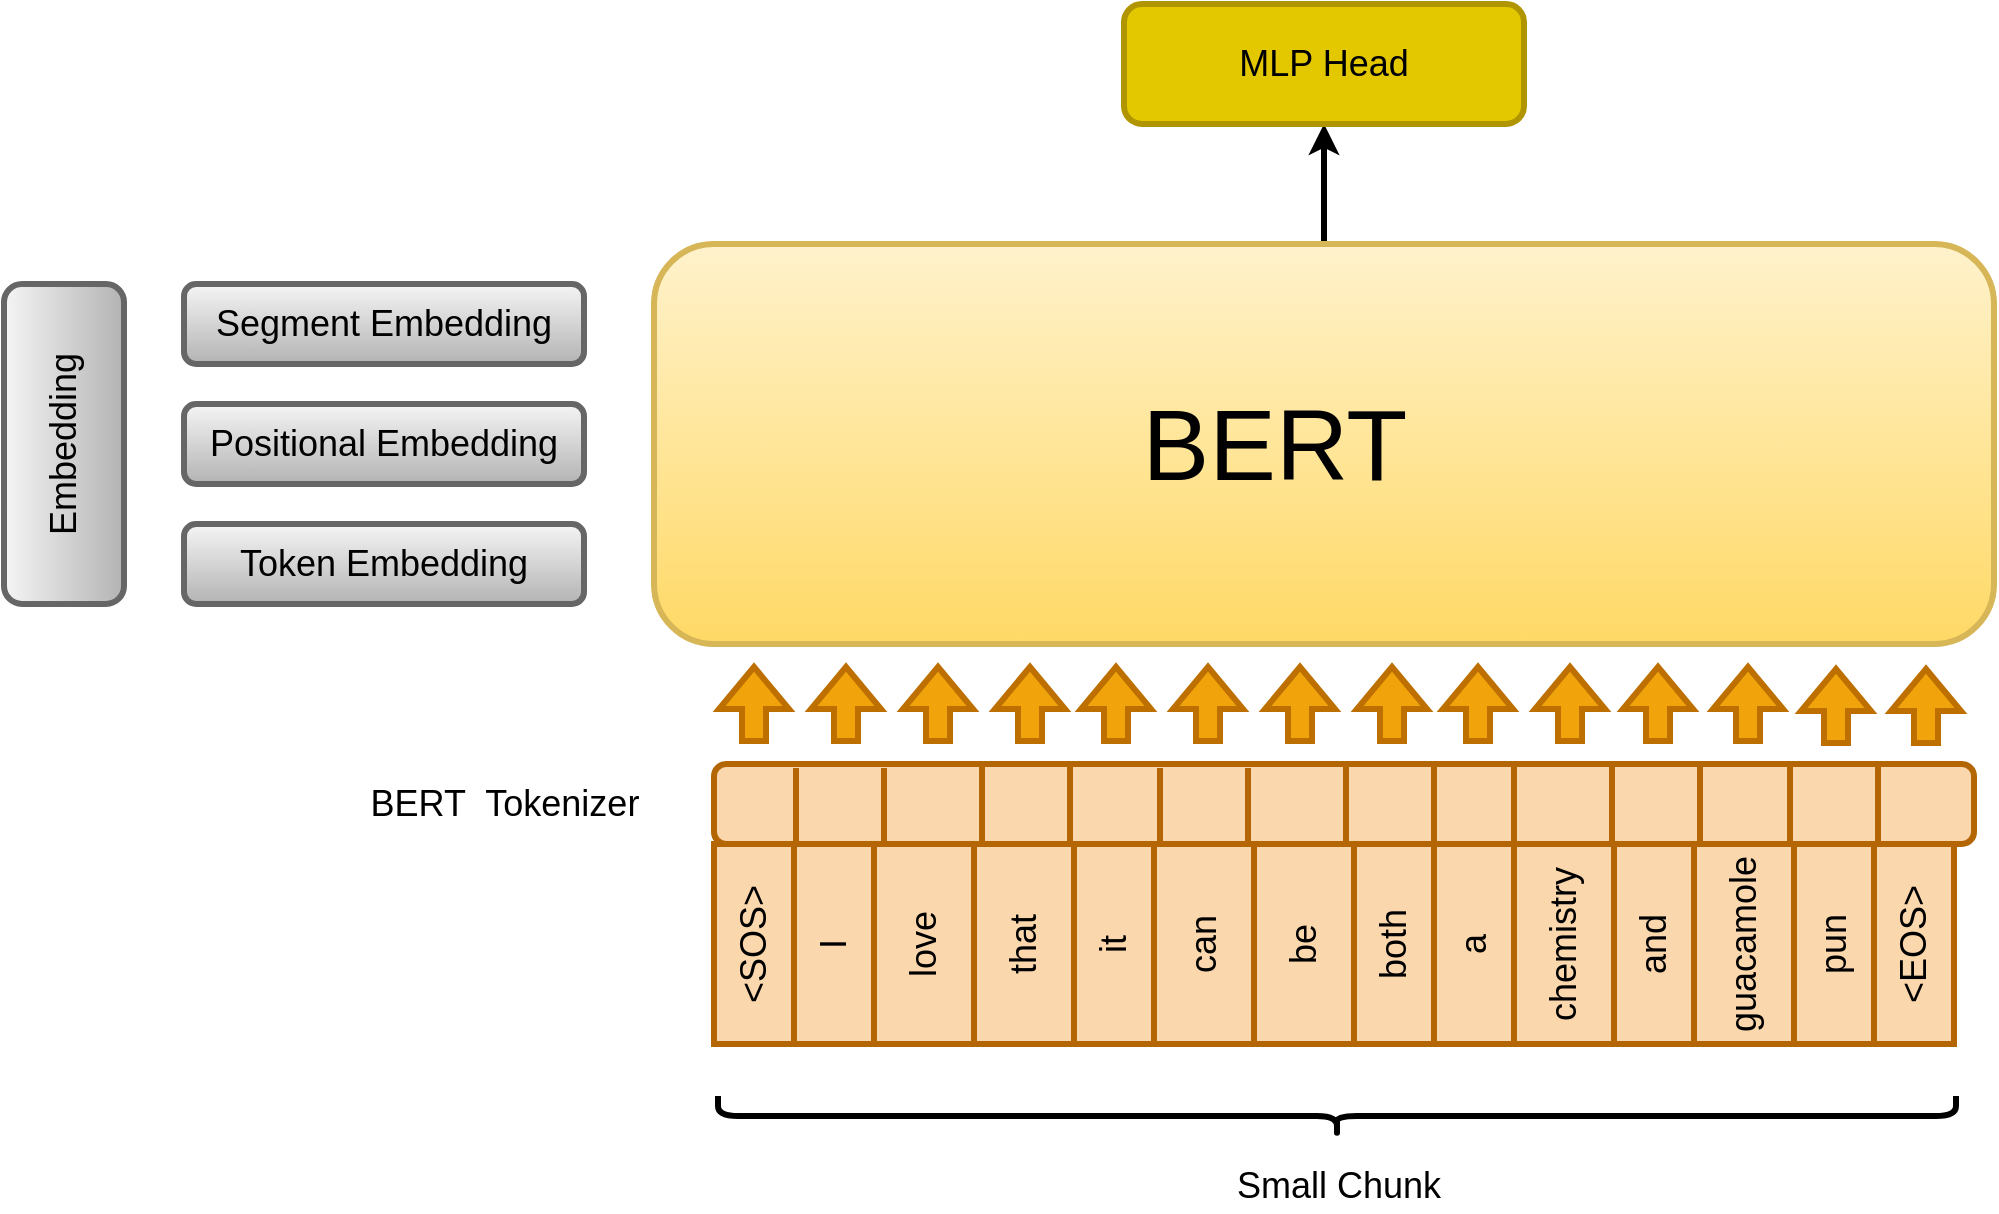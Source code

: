 <mxfile version="16.6.4"><diagram id="hLV6L4bRtVFhmaifNxtE" name="Page-1"><mxGraphModel dx="1750" dy="793" grid="0" gridSize="10" guides="1" tooltips="1" connect="1" arrows="1" fold="1" page="0" pageScale="1" pageWidth="850" pageHeight="1100" math="0" shadow="0"><root><mxCell id="0"/><mxCell id="1" parent="0"/><mxCell id="tuh830ooa7u7tq0ro3K7-64" style="edgeStyle=orthogonalEdgeStyle;rounded=0;orthogonalLoop=1;jettySize=auto;html=1;entryX=0.5;entryY=1;entryDx=0;entryDy=0;fontSize=18;strokeWidth=3;" edge="1" parent="1" source="tuh830ooa7u7tq0ro3K7-1" target="tuh830ooa7u7tq0ro3K7-63"><mxGeometry relative="1" as="geometry"/></mxCell><mxCell id="tuh830ooa7u7tq0ro3K7-1" value="" style="rounded=1;whiteSpace=wrap;html=1;strokeWidth=3;fillColor=#fff2cc;strokeColor=#d6b656;gradientColor=#ffd966;" vertex="1" parent="1"><mxGeometry x="120" y="160" width="670" height="200" as="geometry"/></mxCell><mxCell id="tuh830ooa7u7tq0ro3K7-2" value="&lt;font style=&quot;font-size: 18px&quot;&gt;Token Embedding&lt;/font&gt;" style="rounded=1;whiteSpace=wrap;html=1;strokeWidth=3;fillColor=#f5f5f5;gradientColor=#b3b3b3;strokeColor=#666666;" vertex="1" parent="1"><mxGeometry x="-115" y="300" width="200" height="40" as="geometry"/></mxCell><mxCell id="tuh830ooa7u7tq0ro3K7-3" value="&lt;font style=&quot;font-size: 18px&quot;&gt;Positional Embedding&lt;/font&gt;" style="rounded=1;whiteSpace=wrap;html=1;strokeWidth=3;fillColor=#f5f5f5;gradientColor=#b3b3b3;strokeColor=#666666;" vertex="1" parent="1"><mxGeometry x="-115" y="240" width="200" height="40" as="geometry"/></mxCell><mxCell id="tuh830ooa7u7tq0ro3K7-4" value="&lt;font style=&quot;font-size: 18px&quot;&gt;Segment Embedding&lt;/font&gt;" style="rounded=1;whiteSpace=wrap;html=1;strokeWidth=3;fillColor=#f5f5f5;gradientColor=#b3b3b3;strokeColor=#666666;" vertex="1" parent="1"><mxGeometry x="-115" y="180" width="200" height="40" as="geometry"/></mxCell><mxCell id="tuh830ooa7u7tq0ro3K7-5" value="&lt;font style=&quot;font-size: 50px&quot;&gt;BERT&lt;/font&gt;" style="text;html=1;align=center;verticalAlign=middle;resizable=0;points=[];autosize=1;strokeColor=none;fillColor=none;fontSize=18;" vertex="1" parent="1"><mxGeometry x="355" y="245" width="150" height="30" as="geometry"/></mxCell><mxCell id="tuh830ooa7u7tq0ro3K7-12" value="&lt;font style=&quot;font-size: 18px&quot;&gt;Embedding&lt;/font&gt;" style="rounded=1;whiteSpace=wrap;html=1;fontSize=18;strokeWidth=3;rotation=-90;fillColor=#f5f5f5;gradientColor=#b3b3b3;strokeColor=#666666;" vertex="1" parent="1"><mxGeometry x="-255" y="230" width="160" height="60" as="geometry"/></mxCell><mxCell id="tuh830ooa7u7tq0ro3K7-13" value="" style="rounded=1;whiteSpace=wrap;html=1;fontSize=18;strokeWidth=3;fillColor=#fad7ac;strokeColor=#b46504;" vertex="1" parent="1"><mxGeometry x="150" y="420" width="630" height="40" as="geometry"/></mxCell><mxCell id="tuh830ooa7u7tq0ro3K7-14" value="" style="shape=flexArrow;endArrow=classic;html=1;rounded=0;fontSize=18;strokeWidth=3;fillColor=#f0a30a;strokeColor=#BD7000;" edge="1" parent="1"><mxGeometry width="50" height="50" relative="1" as="geometry"><mxPoint x="170" y="410" as="sourcePoint"/><mxPoint x="170" y="370" as="targetPoint"/></mxGeometry></mxCell><mxCell id="tuh830ooa7u7tq0ro3K7-15" value="" style="shape=flexArrow;endArrow=classic;html=1;rounded=0;fontSize=18;strokeWidth=3;fillColor=#f0a30a;strokeColor=#BD7000;" edge="1" parent="1"><mxGeometry width="50" height="50" relative="1" as="geometry"><mxPoint x="216" y="410" as="sourcePoint"/><mxPoint x="216" y="370" as="targetPoint"/></mxGeometry></mxCell><mxCell id="tuh830ooa7u7tq0ro3K7-16" value="" style="shape=flexArrow;endArrow=classic;html=1;rounded=0;fontSize=18;strokeWidth=3;fillColor=#f0a30a;strokeColor=#BD7000;" edge="1" parent="1"><mxGeometry width="50" height="50" relative="1" as="geometry"><mxPoint x="262" y="410" as="sourcePoint"/><mxPoint x="262" y="370" as="targetPoint"/></mxGeometry></mxCell><mxCell id="tuh830ooa7u7tq0ro3K7-17" value="" style="shape=flexArrow;endArrow=classic;html=1;rounded=0;fontSize=18;strokeWidth=3;fillColor=#f0a30a;strokeColor=#BD7000;" edge="1" parent="1"><mxGeometry width="50" height="50" relative="1" as="geometry"><mxPoint x="308" y="410" as="sourcePoint"/><mxPoint x="308" y="370" as="targetPoint"/></mxGeometry></mxCell><mxCell id="tuh830ooa7u7tq0ro3K7-18" value="" style="shape=flexArrow;endArrow=classic;html=1;rounded=0;fontSize=18;strokeWidth=3;fillColor=#f0a30a;strokeColor=#BD7000;" edge="1" parent="1"><mxGeometry width="50" height="50" relative="1" as="geometry"><mxPoint x="351" y="410" as="sourcePoint"/><mxPoint x="351" y="370" as="targetPoint"/></mxGeometry></mxCell><mxCell id="tuh830ooa7u7tq0ro3K7-19" value="" style="shape=flexArrow;endArrow=classic;html=1;rounded=0;fontSize=18;strokeWidth=3;fillColor=#f0a30a;strokeColor=#BD7000;" edge="1" parent="1"><mxGeometry width="50" height="50" relative="1" as="geometry"><mxPoint x="397" y="410" as="sourcePoint"/><mxPoint x="397" y="370" as="targetPoint"/></mxGeometry></mxCell><mxCell id="tuh830ooa7u7tq0ro3K7-20" value="" style="shape=flexArrow;endArrow=classic;html=1;rounded=0;fontSize=18;strokeWidth=3;fillColor=#f0a30a;strokeColor=#BD7000;" edge="1" parent="1"><mxGeometry width="50" height="50" relative="1" as="geometry"><mxPoint x="443" y="410" as="sourcePoint"/><mxPoint x="443" y="370" as="targetPoint"/></mxGeometry></mxCell><mxCell id="tuh830ooa7u7tq0ro3K7-21" value="" style="shape=flexArrow;endArrow=classic;html=1;rounded=0;fontSize=18;strokeWidth=3;fillColor=#f0a30a;strokeColor=#BD7000;" edge="1" parent="1"><mxGeometry width="50" height="50" relative="1" as="geometry"><mxPoint x="489" y="410" as="sourcePoint"/><mxPoint x="489" y="370" as="targetPoint"/></mxGeometry></mxCell><mxCell id="tuh830ooa7u7tq0ro3K7-22" value="" style="shape=flexArrow;endArrow=classic;html=1;rounded=0;fontSize=18;strokeWidth=3;fillColor=#f0a30a;strokeColor=#BD7000;" edge="1" parent="1"><mxGeometry width="50" height="50" relative="1" as="geometry"><mxPoint x="532" y="410" as="sourcePoint"/><mxPoint x="532" y="370" as="targetPoint"/></mxGeometry></mxCell><mxCell id="tuh830ooa7u7tq0ro3K7-23" value="" style="shape=flexArrow;endArrow=classic;html=1;rounded=0;fontSize=18;strokeWidth=3;fillColor=#f0a30a;strokeColor=#BD7000;" edge="1" parent="1"><mxGeometry width="50" height="50" relative="1" as="geometry"><mxPoint x="578" y="410" as="sourcePoint"/><mxPoint x="578" y="370" as="targetPoint"/></mxGeometry></mxCell><mxCell id="tuh830ooa7u7tq0ro3K7-24" value="" style="shape=flexArrow;endArrow=classic;html=1;rounded=0;fontSize=18;strokeWidth=3;fillColor=#f0a30a;strokeColor=#BD7000;" edge="1" parent="1"><mxGeometry width="50" height="50" relative="1" as="geometry"><mxPoint x="622" y="410" as="sourcePoint"/><mxPoint x="622" y="370" as="targetPoint"/></mxGeometry></mxCell><mxCell id="tuh830ooa7u7tq0ro3K7-25" value="" style="shape=flexArrow;endArrow=classic;html=1;rounded=0;fontSize=18;strokeWidth=3;fillColor=#f0a30a;strokeColor=#BD7000;" edge="1" parent="1"><mxGeometry width="50" height="50" relative="1" as="geometry"><mxPoint x="667" y="410" as="sourcePoint"/><mxPoint x="667" y="370" as="targetPoint"/></mxGeometry></mxCell><mxCell id="tuh830ooa7u7tq0ro3K7-29" value="" style="shape=flexArrow;endArrow=classic;html=1;rounded=0;fontSize=18;strokeWidth=3;fillColor=#f0a30a;strokeColor=#BD7000;" edge="1" parent="1"><mxGeometry width="50" height="50" relative="1" as="geometry"><mxPoint x="711" y="411" as="sourcePoint"/><mxPoint x="711" y="371" as="targetPoint"/></mxGeometry></mxCell><mxCell id="tuh830ooa7u7tq0ro3K7-30" value="" style="shape=flexArrow;endArrow=classic;html=1;rounded=0;fontSize=18;strokeWidth=3;fillColor=#f0a30a;strokeColor=#BD7000;" edge="1" parent="1"><mxGeometry width="50" height="50" relative="1" as="geometry"><mxPoint x="756" y="411" as="sourcePoint"/><mxPoint x="756" y="371" as="targetPoint"/></mxGeometry></mxCell><mxCell id="tuh830ooa7u7tq0ro3K7-31" value="" style="endArrow=none;html=1;rounded=0;fontSize=18;strokeWidth=3;fillColor=#fad7ac;strokeColor=#b46504;" edge="1" parent="1"><mxGeometry width="50" height="50" relative="1" as="geometry"><mxPoint x="191" y="461" as="sourcePoint"/><mxPoint x="191" y="422" as="targetPoint"/></mxGeometry></mxCell><mxCell id="tuh830ooa7u7tq0ro3K7-32" value="" style="endArrow=none;html=1;rounded=0;fontSize=18;strokeWidth=3;fillColor=#fad7ac;strokeColor=#b46504;" edge="1" parent="1"><mxGeometry width="50" height="50" relative="1" as="geometry"><mxPoint x="235" y="461" as="sourcePoint"/><mxPoint x="235" y="422" as="targetPoint"/></mxGeometry></mxCell><mxCell id="tuh830ooa7u7tq0ro3K7-33" value="" style="endArrow=none;html=1;rounded=0;fontSize=18;strokeWidth=3;fillColor=#fad7ac;strokeColor=#b46504;" edge="1" parent="1"><mxGeometry width="50" height="50" relative="1" as="geometry"><mxPoint x="284" y="460" as="sourcePoint"/><mxPoint x="284" y="421" as="targetPoint"/></mxGeometry></mxCell><mxCell id="tuh830ooa7u7tq0ro3K7-34" value="" style="endArrow=none;html=1;rounded=0;fontSize=18;strokeWidth=3;fillColor=#fad7ac;strokeColor=#b46504;" edge="1" parent="1"><mxGeometry width="50" height="50" relative="1" as="geometry"><mxPoint x="328" y="460" as="sourcePoint"/><mxPoint x="328" y="421" as="targetPoint"/></mxGeometry></mxCell><mxCell id="tuh830ooa7u7tq0ro3K7-35" value="" style="endArrow=none;html=1;rounded=0;fontSize=18;strokeWidth=3;fillColor=#fad7ac;strokeColor=#b46504;" edge="1" parent="1"><mxGeometry width="50" height="50" relative="1" as="geometry"><mxPoint x="373" y="461" as="sourcePoint"/><mxPoint x="373" y="422" as="targetPoint"/></mxGeometry></mxCell><mxCell id="tuh830ooa7u7tq0ro3K7-36" value="" style="endArrow=none;html=1;rounded=0;fontSize=18;strokeWidth=3;fillColor=#fad7ac;strokeColor=#b46504;" edge="1" parent="1"><mxGeometry width="50" height="50" relative="1" as="geometry"><mxPoint x="417" y="461" as="sourcePoint"/><mxPoint x="417" y="422" as="targetPoint"/></mxGeometry></mxCell><mxCell id="tuh830ooa7u7tq0ro3K7-37" value="" style="endArrow=none;html=1;rounded=0;fontSize=18;strokeWidth=3;fillColor=#fad7ac;strokeColor=#b46504;" edge="1" parent="1"><mxGeometry width="50" height="50" relative="1" as="geometry"><mxPoint x="466" y="460" as="sourcePoint"/><mxPoint x="466" y="421" as="targetPoint"/></mxGeometry></mxCell><mxCell id="tuh830ooa7u7tq0ro3K7-38" value="" style="endArrow=none;html=1;rounded=0;fontSize=18;strokeWidth=3;fillColor=#fad7ac;strokeColor=#b46504;" edge="1" parent="1"><mxGeometry width="50" height="50" relative="1" as="geometry"><mxPoint x="510" y="460" as="sourcePoint"/><mxPoint x="510" y="421" as="targetPoint"/></mxGeometry></mxCell><mxCell id="tuh830ooa7u7tq0ro3K7-39" value="" style="endArrow=none;html=1;rounded=0;fontSize=18;strokeWidth=3;fillColor=#fad7ac;strokeColor=#b46504;" edge="1" parent="1"><mxGeometry width="50" height="50" relative="1" as="geometry"><mxPoint x="550" y="460" as="sourcePoint"/><mxPoint x="550" y="421" as="targetPoint"/></mxGeometry></mxCell><mxCell id="tuh830ooa7u7tq0ro3K7-40" value="" style="endArrow=none;html=1;rounded=0;fontSize=18;strokeWidth=3;fillColor=#fad7ac;strokeColor=#b46504;" edge="1" parent="1"><mxGeometry width="50" height="50" relative="1" as="geometry"><mxPoint x="599" y="459" as="sourcePoint"/><mxPoint x="599" y="420" as="targetPoint"/></mxGeometry></mxCell><mxCell id="tuh830ooa7u7tq0ro3K7-41" value="" style="endArrow=none;html=1;rounded=0;fontSize=18;strokeWidth=3;fillColor=#fad7ac;strokeColor=#b46504;" edge="1" parent="1"><mxGeometry width="50" height="50" relative="1" as="geometry"><mxPoint x="643" y="459" as="sourcePoint"/><mxPoint x="643" y="420" as="targetPoint"/></mxGeometry></mxCell><mxCell id="tuh830ooa7u7tq0ro3K7-42" value="" style="endArrow=none;html=1;rounded=0;fontSize=18;strokeWidth=3;fillColor=#fad7ac;strokeColor=#b46504;" edge="1" parent="1"><mxGeometry width="50" height="50" relative="1" as="geometry"><mxPoint x="688" y="460" as="sourcePoint"/><mxPoint x="688" y="421" as="targetPoint"/></mxGeometry></mxCell><mxCell id="tuh830ooa7u7tq0ro3K7-43" value="" style="endArrow=none;html=1;rounded=0;fontSize=18;strokeWidth=3;fillColor=#fad7ac;strokeColor=#b46504;" edge="1" parent="1"><mxGeometry width="50" height="50" relative="1" as="geometry"><mxPoint x="732" y="460" as="sourcePoint"/><mxPoint x="732" y="421" as="targetPoint"/></mxGeometry></mxCell><mxCell id="tuh830ooa7u7tq0ro3K7-48" value="love" style="rounded=0;whiteSpace=wrap;html=1;fontSize=18;strokeWidth=3;rotation=-90;fillColor=#fad7ac;strokeColor=#b46504;" vertex="1" parent="1"><mxGeometry x="205" y="485" width="100" height="50" as="geometry"/></mxCell><mxCell id="tuh830ooa7u7tq0ro3K7-49" value="that" style="rounded=0;whiteSpace=wrap;html=1;fontSize=18;strokeWidth=3;rotation=-90;fillColor=#fad7ac;strokeColor=#b46504;" vertex="1" parent="1"><mxGeometry x="255" y="485" width="100" height="50" as="geometry"/></mxCell><mxCell id="tuh830ooa7u7tq0ro3K7-50" value="it" style="rounded=0;whiteSpace=wrap;html=1;fontSize=18;strokeWidth=3;rotation=-90;fillColor=#fad7ac;strokeColor=#b46504;" vertex="1" parent="1"><mxGeometry x="300" y="490" width="100" height="40" as="geometry"/></mxCell><mxCell id="tuh830ooa7u7tq0ro3K7-51" value="can" style="rounded=0;whiteSpace=wrap;html=1;fontSize=18;strokeWidth=3;rotation=-90;fillColor=#fad7ac;strokeColor=#b46504;" vertex="1" parent="1"><mxGeometry x="345" y="485" width="100" height="50" as="geometry"/></mxCell><mxCell id="tuh830ooa7u7tq0ro3K7-52" value="be" style="rounded=0;whiteSpace=wrap;html=1;fontSize=18;strokeWidth=3;rotation=-90;fillColor=#fad7ac;strokeColor=#b46504;" vertex="1" parent="1"><mxGeometry x="395" y="485" width="100" height="50" as="geometry"/></mxCell><mxCell id="tuh830ooa7u7tq0ro3K7-53" value="both" style="rounded=0;whiteSpace=wrap;html=1;fontSize=18;strokeWidth=3;rotation=-90;fillColor=#fad7ac;strokeColor=#b46504;" vertex="1" parent="1"><mxGeometry x="440" y="490" width="100" height="40" as="geometry"/></mxCell><mxCell id="tuh830ooa7u7tq0ro3K7-54" value="a" style="rounded=0;whiteSpace=wrap;html=1;fontSize=18;strokeWidth=3;rotation=-90;fillColor=#fad7ac;strokeColor=#b46504;" vertex="1" parent="1"><mxGeometry x="480" y="490" width="100" height="40" as="geometry"/></mxCell><mxCell id="tuh830ooa7u7tq0ro3K7-55" value="chemistry" style="rounded=0;whiteSpace=wrap;html=1;fontSize=18;strokeWidth=3;rotation=-90;fillColor=#fad7ac;strokeColor=#b46504;" vertex="1" parent="1"><mxGeometry x="525" y="485" width="100" height="50" as="geometry"/></mxCell><mxCell id="tuh830ooa7u7tq0ro3K7-56" value="and" style="rounded=0;whiteSpace=wrap;html=1;fontSize=18;strokeWidth=3;rotation=-90;fillColor=#fad7ac;strokeColor=#b46504;" vertex="1" parent="1"><mxGeometry x="570" y="490" width="100" height="40" as="geometry"/></mxCell><mxCell id="tuh830ooa7u7tq0ro3K7-57" value="guacamole" style="rounded=0;whiteSpace=wrap;html=1;fontSize=18;strokeWidth=3;rotation=-90;fillColor=#fad7ac;strokeColor=#b46504;" vertex="1" parent="1"><mxGeometry x="615" y="485" width="100" height="50" as="geometry"/></mxCell><mxCell id="tuh830ooa7u7tq0ro3K7-58" value="pun" style="rounded=0;whiteSpace=wrap;html=1;fontSize=18;strokeWidth=3;rotation=-90;fillColor=#fad7ac;strokeColor=#b46504;" vertex="1" parent="1"><mxGeometry x="660" y="490" width="100" height="40" as="geometry"/></mxCell><mxCell id="tuh830ooa7u7tq0ro3K7-59" value="I" style="rounded=0;whiteSpace=wrap;html=1;fontSize=18;strokeWidth=3;rotation=-90;fillColor=#fad7ac;strokeColor=#b46504;" vertex="1" parent="1"><mxGeometry x="160" y="490" width="100" height="40" as="geometry"/></mxCell><mxCell id="tuh830ooa7u7tq0ro3K7-60" value="&amp;lt;SOS&amp;gt;" style="rounded=0;whiteSpace=wrap;html=1;fontSize=18;strokeWidth=3;rotation=-90;fillColor=#fad7ac;strokeColor=#b46504;" vertex="1" parent="1"><mxGeometry x="120" y="490" width="100" height="40" as="geometry"/></mxCell><mxCell id="tuh830ooa7u7tq0ro3K7-61" value="&amp;lt;EOS&amp;gt;" style="rounded=0;whiteSpace=wrap;html=1;fontSize=18;strokeWidth=3;rotation=-90;fillColor=#fad7ac;strokeColor=#b46504;" vertex="1" parent="1"><mxGeometry x="700" y="490" width="100" height="40" as="geometry"/></mxCell><mxCell id="tuh830ooa7u7tq0ro3K7-62" value="BERT&amp;nbsp; Tokenizer" style="text;html=1;align=center;verticalAlign=middle;resizable=0;points=[];autosize=1;strokeColor=none;fillColor=none;fontSize=18;" vertex="1" parent="1"><mxGeometry x="-30" y="425" width="150" height="30" as="geometry"/></mxCell><mxCell id="tuh830ooa7u7tq0ro3K7-63" value="MLP Head" style="rounded=1;whiteSpace=wrap;html=1;fontSize=18;strokeWidth=3;fillColor=#e3c800;fontColor=#000000;strokeColor=#B09500;" vertex="1" parent="1"><mxGeometry x="355" y="40" width="200" height="60" as="geometry"/></mxCell><mxCell id="tuh830ooa7u7tq0ro3K7-65" value="" style="shape=curlyBracket;whiteSpace=wrap;html=1;rounded=1;fontSize=18;strokeWidth=3;rotation=-90;" vertex="1" parent="1"><mxGeometry x="451.5" y="286.5" width="20" height="619" as="geometry"/></mxCell><mxCell id="tuh830ooa7u7tq0ro3K7-66" value="Small Chunk" style="text;html=1;align=center;verticalAlign=middle;resizable=0;points=[];autosize=1;strokeColor=none;fillColor=none;fontSize=18;" vertex="1" parent="1"><mxGeometry x="405.5" y="618" width="112" height="26" as="geometry"/></mxCell></root></mxGraphModel></diagram></mxfile>